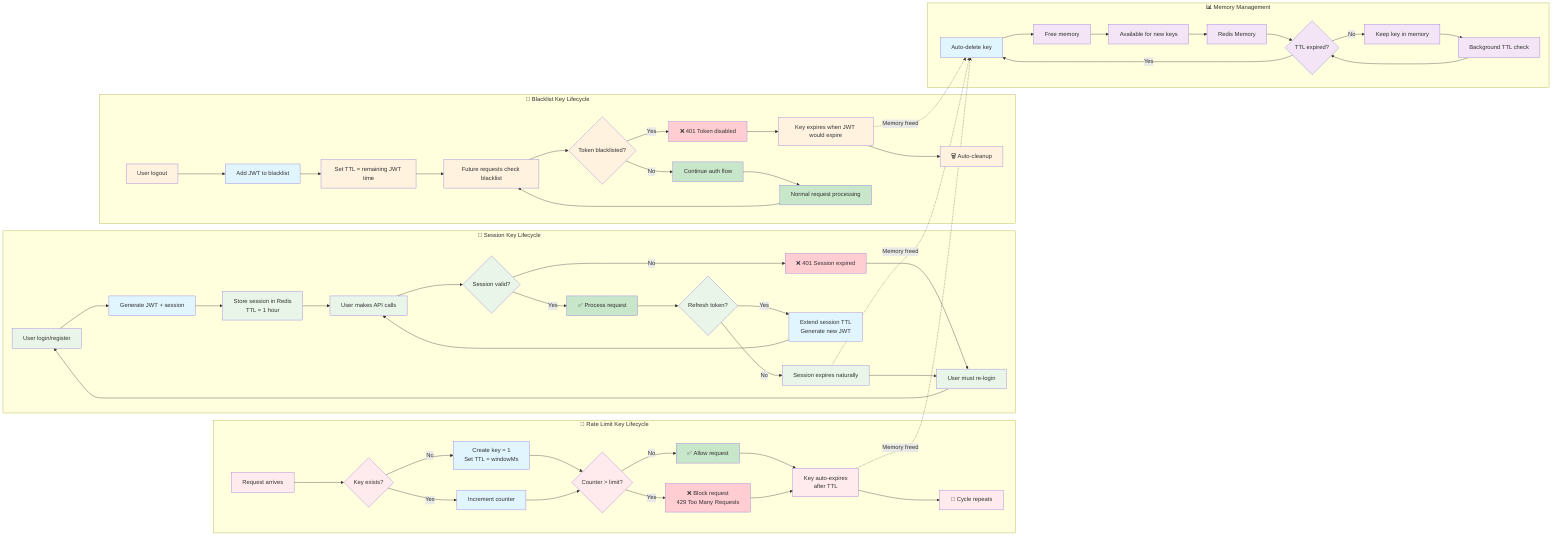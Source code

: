 graph LR
    subgraph "🚦 Rate Limit Key Lifecycle"
        RL1[Request arrives] --> RL2{Key exists?}
        RL2 -->|No| RL3[Create key = 1<br/>Set TTL = windowMs]
        RL2 -->|Yes| RL4[Increment counter]
        RL3 --> RL5{Counter > limit?}
        RL4 --> RL5
        RL5 -->|No| RL6[✅ Allow request]
        RL5 -->|Yes| RL7[❌ Block request<br/>429 Too Many Requests]
        RL6 --> RL8[Key auto-expires<br/>after TTL]
        RL7 --> RL8
        RL8 --> RL9[🔄 Cycle repeats]
    end
    
    subgraph "👤 Session Key Lifecycle"
        S1[User login/register] --> S2[Generate JWT + session]
        S2 --> S3[Store session in Redis<br/>TTL = 1 hour]
        S3 --> S4[User makes API calls]
        S4 --> S5{Session valid?}
        S5 -->|Yes| S6[✅ Process request]
        S5 -->|No| S7[❌ 401 Session expired]
        S6 --> S8{Refresh token?}
        S7 --> S11[User must re-login]
        S8 -->|Yes| S9[Extend session TTL<br/>Generate new JWT]
        S8 -->|No| S10[Session expires naturally]
        S9 --> S4
        S10 --> S11
        S11 --> S1
    end
    
    subgraph "🚫 Blacklist Key Lifecycle"
        B1[User logout] --> B2[Add JWT to blacklist]
        B2 --> B3[Set TTL = remaining JWT time]
        B3 --> B4[Future requests check blacklist]
        B4 --> B5{Token blacklisted?}
        B5 -->|Yes| B6[❌ 401 Token disabled]
        B5 -->|No| B7[Continue auth flow]
        B6 --> B8[Key expires when JWT would expire]
        B7 --> B9[Normal request processing]
        B8 --> B10[🗑️ Auto-cleanup]
        B9 --> B4
    end
    
    subgraph "📊 Memory Management"
        M1[Redis Memory] --> M2{TTL expired?}
        M2 -->|Yes| M3[Auto-delete key]
        M2 -->|No| M4[Keep key in memory]
        M3 --> M5[Free memory]
        M4 --> M6[Background TTL check]
        M5 --> M7[Available for new keys]
        M6 --> M2
        M7 --> M1
    end
    
    %% Cross-connections
    RL8 -.->|"Memory freed"| M3
    S10 -.->|"Memory freed"| M3
    B8 -.->|"Memory freed"| M3
    
    %% Styling
    classDef rateLimit fill:#ffebee
    classDef session fill:#e8f5e8
    classDef blacklist fill:#fff3e0
    classDef memory fill:#f3e5f5
    classDef success fill:#c8e6c9
    classDef error fill:#ffcdd2
    classDef process fill:#e1f5fe
    
    class RL1,RL2,RL3,RL4,RL5,RL8,RL9 rateLimit
    class S1,S2,S3,S4,S5,S8,S9,S10,S11 session
    class B1,B2,B3,B4,B5,B8,B10 blacklist
    class M1,M2,M3,M4,M5,M6,M7 memory
    class RL6,S6,B7,B9 success
    class RL7,S7,B6 error
    class RL3,RL4,S2,S9,B2,M3 process